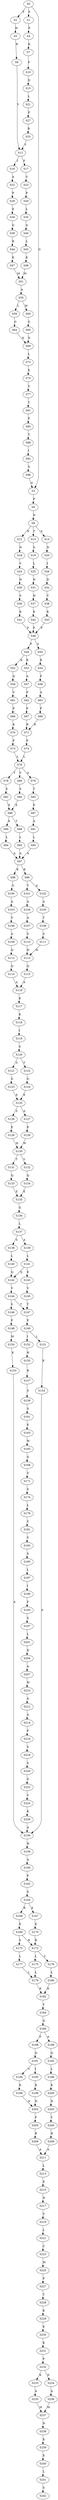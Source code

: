 strict digraph  {
	S0 -> S1 [ label = F ];
	S0 -> S2 [ label = F ];
	S0 -> S3 [ label = G ];
	S1 -> S4 [ label = P ];
	S2 -> S5 [ label = H ];
	S3 -> S6 [ label = P ];
	S4 -> S7 [ label = K ];
	S5 -> S8 [ label = R ];
	S6 -> S9 [ label = N ];
	S7 -> S10 [ label = P ];
	S8 -> S11 [ label = Y ];
	S9 -> S12 [ label = N ];
	S9 -> S13 [ label = T ];
	S9 -> S14 [ label = S ];
	S10 -> S15 [ label = D ];
	S11 -> S16 [ label = I ];
	S11 -> S17 [ label = F ];
	S12 -> S18 [ label = N ];
	S13 -> S19 [ label = G ];
	S14 -> S20 [ label = N ];
	S15 -> S21 [ label = L ];
	S16 -> S22 [ label = A ];
	S17 -> S23 [ label = V ];
	S18 -> S24 [ label = V ];
	S19 -> S25 [ label = L ];
	S20 -> S26 [ label = I ];
	S21 -> S27 [ label = P ];
	S22 -> S28 [ label = P ];
	S23 -> S29 [ label = P ];
	S24 -> S30 [ label = N ];
	S25 -> S31 [ label = N ];
	S26 -> S32 [ label = D ];
	S27 -> S33 [ label = R ];
	S28 -> S34 [ label = E ];
	S29 -> S35 [ label = L ];
	S30 -> S36 [ label = S ];
	S31 -> S37 [ label = H ];
	S32 -> S38 [ label = V ];
	S33 -> S11 [ label = Y ];
	S34 -> S39 [ label = G ];
	S35 -> S40 [ label = G ];
	S36 -> S41 [ label = K ];
	S37 -> S42 [ label = K ];
	S38 -> S43 [ label = K ];
	S39 -> S44 [ label = R ];
	S40 -> S45 [ label = L ];
	S41 -> S46 [ label = P ];
	S42 -> S46 [ label = P ];
	S43 -> S46 [ label = P ];
	S44 -> S47 [ label = K ];
	S45 -> S48 [ label = K ];
	S46 -> S49 [ label = P ];
	S46 -> S50 [ label = S ];
	S47 -> S51 [ label = M ];
	S48 -> S51 [ label = M ];
	S49 -> S52 [ label = K ];
	S49 -> S53 [ label = R ];
	S50 -> S54 [ label = R ];
	S51 -> S55 [ label = A ];
	S52 -> S56 [ label = Q ];
	S53 -> S57 [ label = A ];
	S54 -> S58 [ label = P ];
	S55 -> S59 [ label = L ];
	S55 -> S60 [ label = M ];
	S56 -> S61 [ label = V ];
	S57 -> S62 [ label = P ];
	S58 -> S63 [ label = A ];
	S59 -> S64 [ label = G ];
	S60 -> S65 [ label = G ];
	S61 -> S66 [ label = P ];
	S62 -> S67 [ label = P ];
	S63 -> S68 [ label = P ];
	S64 -> S69 [ label = N ];
	S65 -> S69 [ label = N ];
	S66 -> S70 [ label = K ];
	S67 -> S71 [ label = R ];
	S68 -> S71 [ label = R ];
	S69 -> S72 [ label = L ];
	S70 -> S73 [ label = P ];
	S71 -> S74 [ label = P ];
	S72 -> S75 [ label = E ];
	S73 -> S76 [ label = L ];
	S74 -> S76 [ label = L ];
	S75 -> S77 [ label = V ];
	S76 -> S78 [ label = T ];
	S76 -> S79 [ label = A ];
	S76 -> S80 [ label = V ];
	S77 -> S81 [ label = T ];
	S78 -> S82 [ label = S ];
	S79 -> S83 [ label = T ];
	S80 -> S84 [ label = S ];
	S81 -> S85 [ label = P ];
	S82 -> S86 [ label = E ];
	S83 -> S87 [ label = E ];
	S84 -> S86 [ label = E ];
	S85 -> S88 [ label = T ];
	S86 -> S89 [ label = T ];
	S86 -> S90 [ label = E ];
	S87 -> S91 [ label = A ];
	S88 -> S92 [ label = I ];
	S89 -> S93 [ label = L ];
	S90 -> S94 [ label = L ];
	S91 -> S95 [ label = L ];
	S92 -> S96 [ label = S ];
	S93 -> S97 [ label = A ];
	S94 -> S97 [ label = A ];
	S95 -> S97 [ label = A ];
	S96 -> S3 [ label = G ];
	S97 -> S98 [ label = K ];
	S97 -> S99 [ label = R ];
	S98 -> S100 [ label = S ];
	S99 -> S101 [ label = T ];
	S99 -> S102 [ label = A ];
	S100 -> S103 [ label = A ];
	S101 -> S104 [ label = A ];
	S102 -> S105 [ label = A ];
	S103 -> S106 [ label = V ];
	S104 -> S107 [ label = A ];
	S105 -> S108 [ label = T ];
	S106 -> S109 [ label = A ];
	S107 -> S110 [ label = S ];
	S108 -> S111 [ label = S ];
	S109 -> S112 [ label = Q ];
	S110 -> S113 [ label = H ];
	S111 -> S113 [ label = H ];
	S112 -> S114 [ label = Q ];
	S113 -> S115 [ label = Q ];
	S114 -> S116 [ label = A ];
	S115 -> S116 [ label = A ];
	S116 -> S117 [ label = K ];
	S117 -> S118 [ label = K ];
	S118 -> S119 [ label = I ];
	S119 -> S120 [ label = S ];
	S120 -> S121 [ label = S ];
	S120 -> S122 [ label = T ];
	S121 -> S123 [ label = G ];
	S122 -> S124 [ label = G ];
	S123 -> S125 [ label = E ];
	S124 -> S125 [ label = E ];
	S125 -> S126 [ label = S ];
	S125 -> S127 [ label = A ];
	S126 -> S128 [ label = E ];
	S127 -> S129 [ label = E ];
	S128 -> S130 [ label = W ];
	S129 -> S130 [ label = W ];
	S130 -> S131 [ label = T ];
	S130 -> S132 [ label = V ];
	S131 -> S133 [ label = Q ];
	S132 -> S134 [ label = Q ];
	S133 -> S135 [ label = E ];
	S134 -> S135 [ label = E ];
	S135 -> S136 [ label = G ];
	S136 -> S137 [ label = L ];
	S137 -> S138 [ label = S ];
	S137 -> S139 [ label = A ];
	S138 -> S140 [ label = L ];
	S139 -> S141 [ label = L ];
	S140 -> S142 [ label = Q ];
	S141 -> S143 [ label = E ];
	S141 -> S142 [ label = Q ];
	S142 -> S144 [ label = V ];
	S143 -> S145 [ label = V ];
	S144 -> S146 [ label = S ];
	S144 -> S147 [ label = T ];
	S145 -> S147 [ label = T ];
	S146 -> S148 [ label = F ];
	S147 -> S149 [ label = F ];
	S148 -> S150 [ label = M ];
	S149 -> S151 [ label = L ];
	S149 -> S152 [ label = I ];
	S150 -> S153 [ label = K ];
	S151 -> S154 [ label = K ];
	S152 -> S155 [ label = H ];
	S153 -> S156 [ label = A ];
	S154 -> S156 [ label = A ];
	S155 -> S157 [ label = R ];
	S156 -> S158 [ label = H ];
	S157 -> S159 [ label = S ];
	S158 -> S160 [ label = A ];
	S159 -> S161 [ label = S ];
	S160 -> S162 [ label = P ];
	S161 -> S163 [ label = E ];
	S162 -> S164 [ label = G ];
	S163 -> S165 [ label = W ];
	S164 -> S166 [ label = R ];
	S164 -> S167 [ label = E ];
	S165 -> S168 [ label = G ];
	S166 -> S169 [ label = E ];
	S167 -> S170 [ label = E ];
	S168 -> S171 [ label = V ];
	S169 -> S172 [ label = R ];
	S169 -> S173 [ label = S ];
	S170 -> S172 [ label = R ];
	S171 -> S174 [ label = S ];
	S172 -> S175 [ label = L ];
	S172 -> S176 [ label = V ];
	S173 -> S177 [ label = L ];
	S174 -> S178 [ label = L ];
	S175 -> S179 [ label = L ];
	S176 -> S180 [ label = L ];
	S177 -> S179 [ label = L ];
	S178 -> S181 [ label = C ];
	S179 -> S182 [ label = K ];
	S180 -> S182 [ label = K ];
	S181 -> S183 [ label = V ];
	S182 -> S184 [ label = Y ];
	S183 -> S185 [ label = S ];
	S184 -> S186 [ label = Q ];
	S185 -> S187 [ label = L ];
	S186 -> S188 [ label = P ];
	S186 -> S189 [ label = A ];
	S187 -> S190 [ label = I ];
	S188 -> S191 [ label = Q ];
	S189 -> S192 [ label = Q ];
	S190 -> S193 [ label = F ];
	S191 -> S194 [ label = V ];
	S191 -> S195 [ label = I ];
	S192 -> S196 [ label = L ];
	S193 -> S197 [ label = S ];
	S194 -> S198 [ label = R ];
	S195 -> S199 [ label = R ];
	S196 -> S200 [ label = K ];
	S197 -> S201 [ label = L ];
	S198 -> S202 [ label = N ];
	S199 -> S202 [ label = N ];
	S200 -> S203 [ label = N ];
	S201 -> S204 [ label = D ];
	S202 -> S205 [ label = F ];
	S203 -> S206 [ label = Y ];
	S204 -> S207 [ label = A ];
	S205 -> S208 [ label = R ];
	S206 -> S209 [ label = R ];
	S207 -> S210 [ label = W ];
	S208 -> S211 [ label = A ];
	S209 -> S211 [ label = A ];
	S210 -> S212 [ label = A ];
	S211 -> S213 [ label = L ];
	S212 -> S214 [ label = A ];
	S213 -> S215 [ label = E ];
	S214 -> S216 [ label = P ];
	S215 -> S217 [ label = N ];
	S216 -> S218 [ label = S ];
	S217 -> S219 [ label = V ];
	S218 -> S220 [ label = S ];
	S219 -> S221 [ label = L ];
	S220 -> S222 [ label = G ];
	S221 -> S223 [ label = C ];
	S222 -> S224 [ label = V ];
	S223 -> S225 [ label = M ];
	S224 -> S226 [ label = K ];
	S225 -> S227 [ label = P ];
	S226 -> S156 [ label = A ];
	S227 -> S228 [ label = T ];
	S228 -> S229 [ label = K ];
	S229 -> S230 [ label = E ];
	S230 -> S231 [ label = K ];
	S231 -> S232 [ label = P ];
	S232 -> S233 [ label = K ];
	S232 -> S234 [ label = N ];
	S233 -> S235 [ label = A ];
	S234 -> S236 [ label = A ];
	S235 -> S237 [ label = M ];
	S236 -> S237 [ label = M ];
	S237 -> S238 [ label = N ];
	S238 -> S239 [ label = E ];
	S239 -> S240 [ label = E ];
	S240 -> S241 [ label = L ];
	S241 -> S242 [ label = S ];
}
